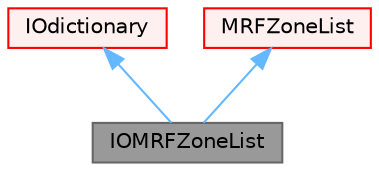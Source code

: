 digraph "IOMRFZoneList"
{
 // LATEX_PDF_SIZE
  bgcolor="transparent";
  edge [fontname=Helvetica,fontsize=10,labelfontname=Helvetica,labelfontsize=10];
  node [fontname=Helvetica,fontsize=10,shape=box,height=0.2,width=0.4];
  Node1 [id="Node000001",label="IOMRFZoneList",height=0.2,width=0.4,color="gray40", fillcolor="grey60", style="filled", fontcolor="black",tooltip="List of MRF zones with IO functionality. MRF zones are specified by a list of dictionary entries,..."];
  Node2 -> Node1 [id="edge1_Node000001_Node000002",dir="back",color="steelblue1",style="solid",tooltip=" "];
  Node2 [id="Node000002",label="IOdictionary",height=0.2,width=0.4,color="red", fillcolor="#FFF0F0", style="filled",URL="$classFoam_1_1IOdictionary.html",tooltip="IOdictionary is derived from dictionary and IOobject to give the dictionary automatic IO functionalit..."];
  Node15 -> Node1 [id="edge2_Node000001_Node000015",dir="back",color="steelblue1",style="solid",tooltip=" "];
  Node15 [id="Node000015",label="MRFZoneList",height=0.2,width=0.4,color="red", fillcolor="#FFF0F0", style="filled",URL="$classFoam_1_1MRFZoneList.html",tooltip="List container for MRF zomes."];
}
